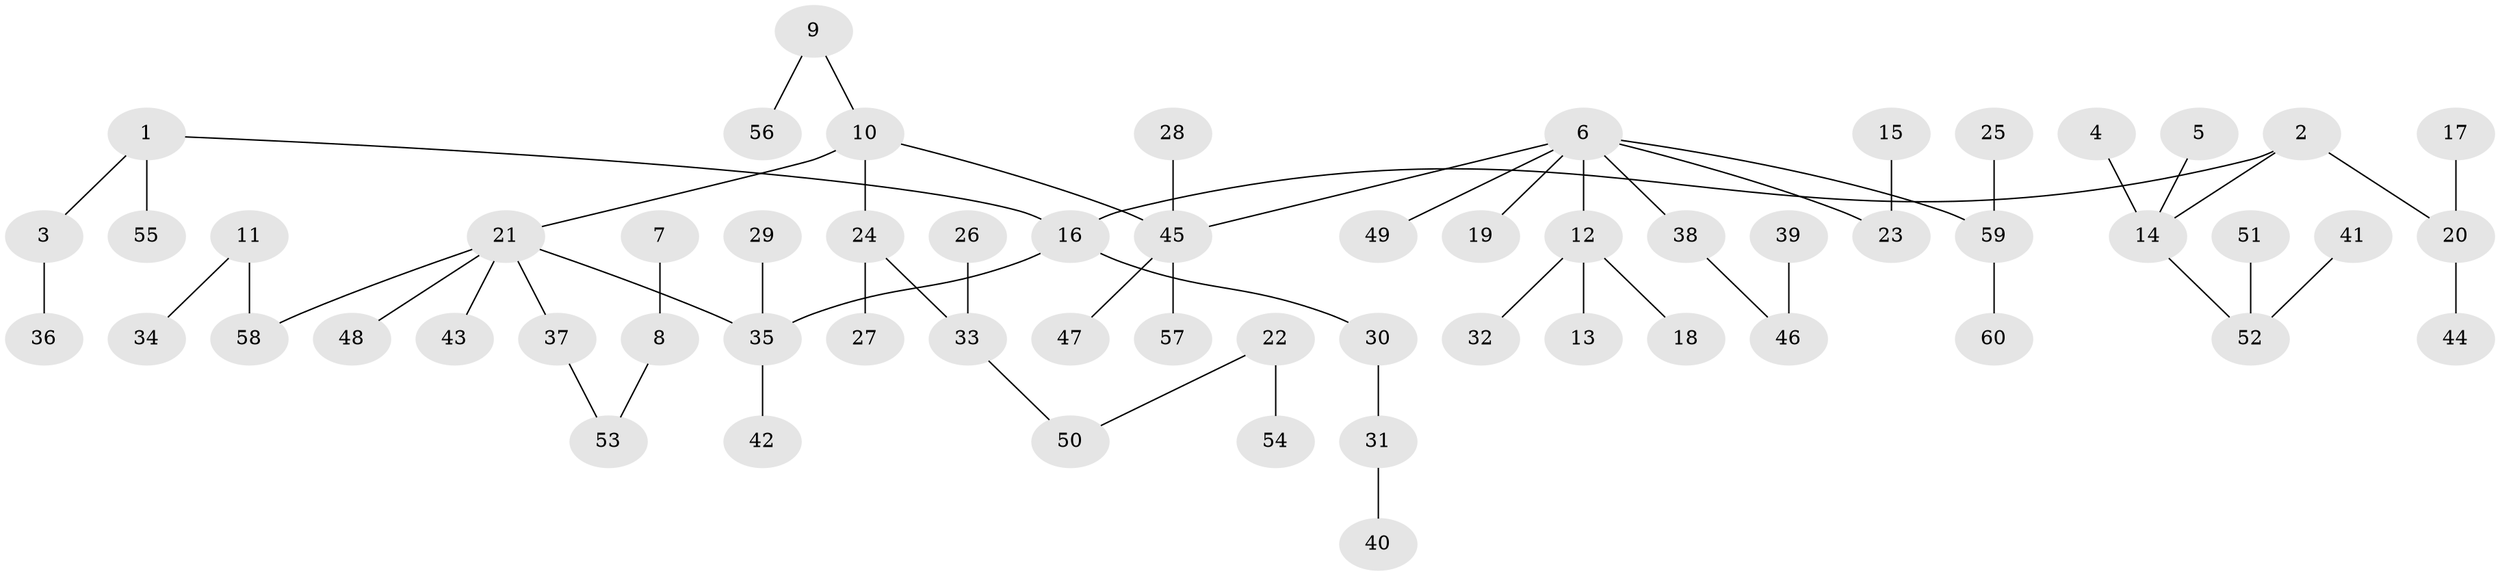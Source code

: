 // original degree distribution, {7: 0.008333333333333333, 6: 0.008333333333333333, 8: 0.008333333333333333, 4: 0.06666666666666667, 5: 0.05, 3: 0.13333333333333333, 1: 0.5583333333333333, 2: 0.16666666666666666}
// Generated by graph-tools (version 1.1) at 2025/02/03/09/25 03:02:24]
// undirected, 60 vertices, 59 edges
graph export_dot {
graph [start="1"]
  node [color=gray90,style=filled];
  1;
  2;
  3;
  4;
  5;
  6;
  7;
  8;
  9;
  10;
  11;
  12;
  13;
  14;
  15;
  16;
  17;
  18;
  19;
  20;
  21;
  22;
  23;
  24;
  25;
  26;
  27;
  28;
  29;
  30;
  31;
  32;
  33;
  34;
  35;
  36;
  37;
  38;
  39;
  40;
  41;
  42;
  43;
  44;
  45;
  46;
  47;
  48;
  49;
  50;
  51;
  52;
  53;
  54;
  55;
  56;
  57;
  58;
  59;
  60;
  1 -- 3 [weight=1.0];
  1 -- 16 [weight=1.0];
  1 -- 55 [weight=1.0];
  2 -- 14 [weight=1.0];
  2 -- 16 [weight=1.0];
  2 -- 20 [weight=1.0];
  3 -- 36 [weight=1.0];
  4 -- 14 [weight=1.0];
  5 -- 14 [weight=1.0];
  6 -- 12 [weight=1.0];
  6 -- 19 [weight=1.0];
  6 -- 23 [weight=1.0];
  6 -- 38 [weight=1.0];
  6 -- 45 [weight=1.0];
  6 -- 49 [weight=1.0];
  6 -- 59 [weight=1.0];
  7 -- 8 [weight=1.0];
  8 -- 53 [weight=1.0];
  9 -- 10 [weight=1.0];
  9 -- 56 [weight=1.0];
  10 -- 21 [weight=1.0];
  10 -- 24 [weight=1.0];
  10 -- 45 [weight=1.0];
  11 -- 34 [weight=1.0];
  11 -- 58 [weight=1.0];
  12 -- 13 [weight=1.0];
  12 -- 18 [weight=1.0];
  12 -- 32 [weight=1.0];
  14 -- 52 [weight=1.0];
  15 -- 23 [weight=1.0];
  16 -- 30 [weight=1.0];
  16 -- 35 [weight=1.0];
  17 -- 20 [weight=1.0];
  20 -- 44 [weight=1.0];
  21 -- 35 [weight=1.0];
  21 -- 37 [weight=1.0];
  21 -- 43 [weight=1.0];
  21 -- 48 [weight=1.0];
  21 -- 58 [weight=1.0];
  22 -- 50 [weight=1.0];
  22 -- 54 [weight=1.0];
  24 -- 27 [weight=1.0];
  24 -- 33 [weight=1.0];
  25 -- 59 [weight=1.0];
  26 -- 33 [weight=1.0];
  28 -- 45 [weight=1.0];
  29 -- 35 [weight=1.0];
  30 -- 31 [weight=1.0];
  31 -- 40 [weight=1.0];
  33 -- 50 [weight=1.0];
  35 -- 42 [weight=1.0];
  37 -- 53 [weight=1.0];
  38 -- 46 [weight=1.0];
  39 -- 46 [weight=1.0];
  41 -- 52 [weight=1.0];
  45 -- 47 [weight=1.0];
  45 -- 57 [weight=1.0];
  51 -- 52 [weight=1.0];
  59 -- 60 [weight=1.0];
}
